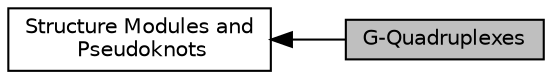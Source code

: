 digraph "G-Quadruplexes"
{
  bgcolor="transparent";
  edge [fontname="Helvetica",fontsize="10",labelfontname="Helvetica",labelfontsize="10"];
  node [fontname="Helvetica",fontsize="10",shape=box];
  rankdir=LR;
  Node1 [label="G-Quadruplexes",height=0.2,width=0.4,color="black", fillcolor="grey75", style="filled", fontcolor="black",tooltip="Various functions related to G-quadruplex computations."];
  Node2 [label="Structure Modules and\l Pseudoknots",height=0.2,width=0.4,color="black",URL="$group__paired__modules.html",tooltip=" "];
  Node2->Node1 [shape=plaintext, dir="back", style="solid"];
}
